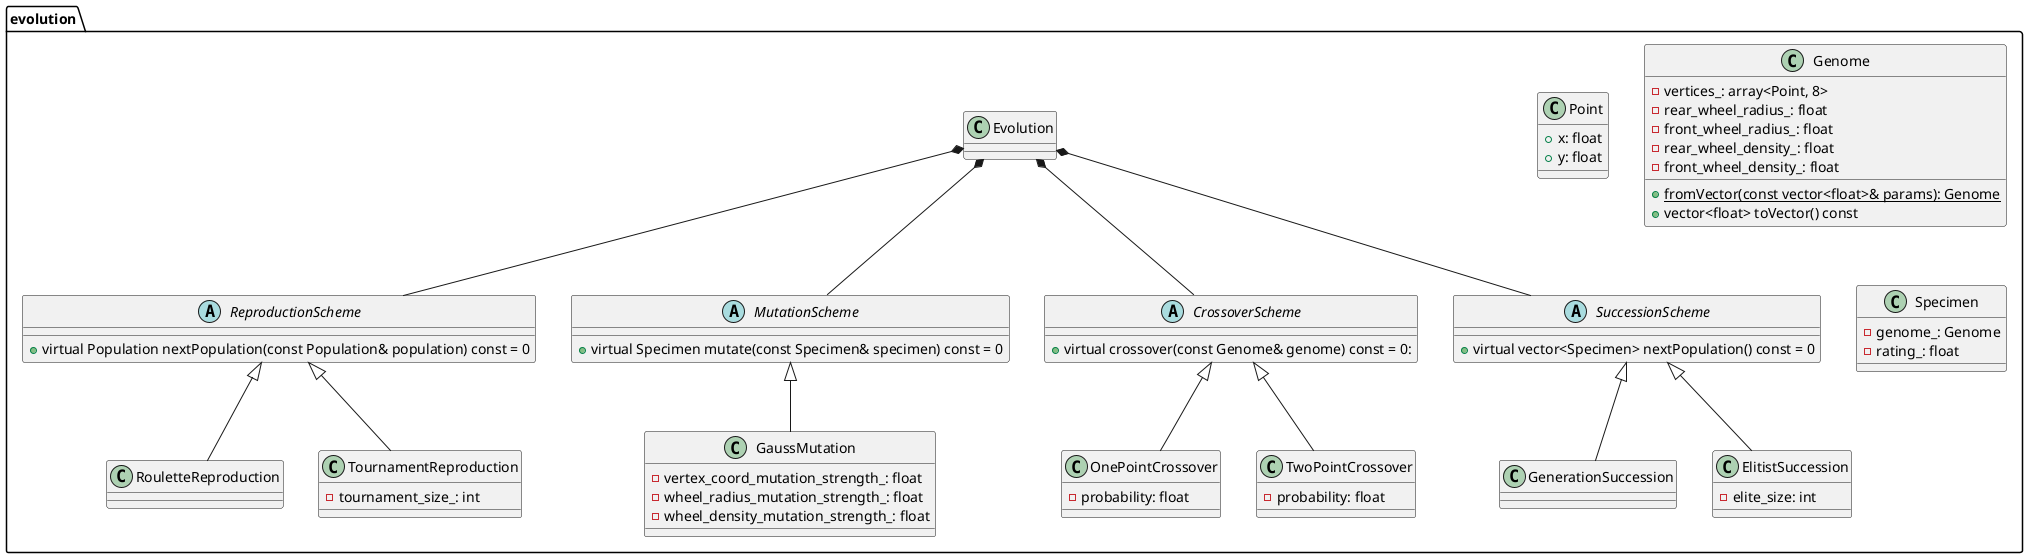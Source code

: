 @startuml
'https://plantuml.com/class-diagram

package evolution {
    class Point {
        +x: float
        +y: float
    }

    class Genome {
        -vertices_: array<Point, 8>
        -rear_wheel_radius_: float
        -front_wheel_radius_: float
        -rear_wheel_density_: float
        -front_wheel_density_: float

        +{static} fromVector(const vector<float>& params): Genome
        + vector<float> toVector() const
    }

    class Specimen {
        -genome_: Genome
        -rating_: float
    }

    class Evolution

    abstract class ReproductionScheme {
        +virtual Population nextPopulation(const Population& population) const = 0
    }

    class RouletteReproduction

    class TournamentReproduction {
        -tournament_size_: int
    }

    abstract class MutationScheme {
        +virtual Specimen mutate(const Specimen& specimen) const = 0
    }

    class GaussMutation {
        -vertex_coord_mutation_strength_: float
        -wheel_radius_mutation_strength_: float
        -wheel_density_mutation_strength_: float
    }

    abstract class CrossoverScheme {
        +virtual crossover(const Genome& genome) const = 0:
    }

    class OnePointCrossover {
        -probability: float
    }
    class TwoPointCrossover {
        -probability: float
    }

    abstract class SuccessionScheme {
        +virtual vector<Specimen> nextPopulation() const = 0
    }

    class GenerationSuccession

    class ElitistSuccession {
        -elite_size: int
    }

    Evolution *-- ReproductionScheme
    Evolution *-- MutationScheme
    Evolution *-- CrossoverScheme
    Evolution *-- SuccessionScheme

    ReproductionScheme <|-- RouletteReproduction
    ReproductionScheme <|-- TournamentReproduction

    MutationScheme <|-- GaussMutation

    CrossoverScheme <|-- OnePointCrossover
    CrossoverScheme <|-- TwoPointCrossover

    SuccessionScheme <|-- GenerationSuccession
    SuccessionScheme <|-- ElitistSuccession
}
@enduml